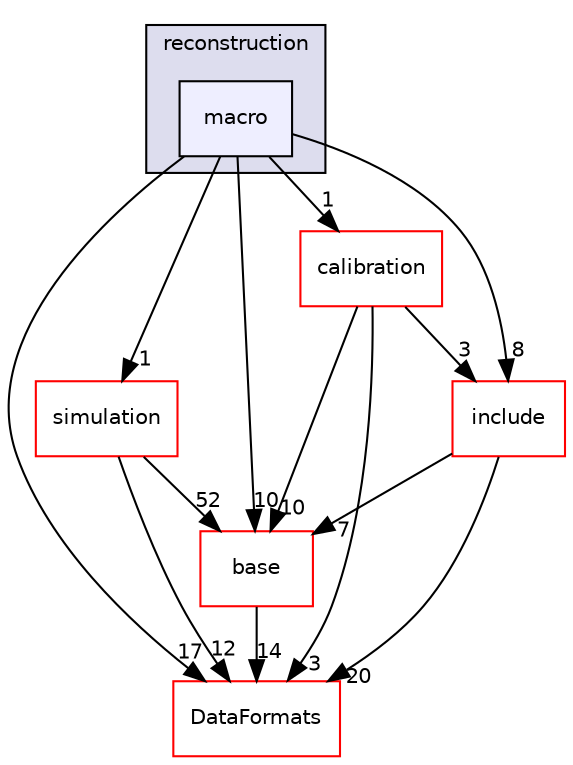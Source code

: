 digraph "/home/travis/build/AliceO2Group/AliceO2/Detectors/TPC/reconstruction/macro" {
  bgcolor=transparent;
  compound=true
  node [ fontsize="10", fontname="Helvetica"];
  edge [ labelfontsize="10", labelfontname="Helvetica"];
  subgraph clusterdir_a5de047958dd458e809773c6ffaa8478 {
    graph [ bgcolor="#ddddee", pencolor="black", label="reconstruction" fontname="Helvetica", fontsize="10", URL="dir_a5de047958dd458e809773c6ffaa8478.html"]
  dir_4cbbc7f21c16d130545e15f2205651b3 [shape=box, label="macro", style="filled", fillcolor="#eeeeff", pencolor="black", URL="dir_4cbbc7f21c16d130545e15f2205651b3.html"];
  }
  dir_7f309bec8670bb3fb666e7e061b24659 [shape=box label="simulation" color="red" URL="dir_7f309bec8670bb3fb666e7e061b24659.html"];
  dir_4995562033b321477cfe3c34a14a5189 [shape=box label="calibration" color="red" URL="dir_4995562033b321477cfe3c34a14a5189.html"];
  dir_677b030cc750909e4cd27413873678d8 [shape=box label="base" color="red" URL="dir_677b030cc750909e4cd27413873678d8.html"];
  dir_396d171119822f66a36fe1ebf998d1a3 [shape=box label="include" color="red" URL="dir_396d171119822f66a36fe1ebf998d1a3.html"];
  dir_2171f7ec022c5423887b07c69b2f5b48 [shape=box label="DataFormats" color="red" URL="dir_2171f7ec022c5423887b07c69b2f5b48.html"];
  dir_7f309bec8670bb3fb666e7e061b24659->dir_677b030cc750909e4cd27413873678d8 [headlabel="52", labeldistance=1.5 headhref="dir_000191_000231.html"];
  dir_7f309bec8670bb3fb666e7e061b24659->dir_2171f7ec022c5423887b07c69b2f5b48 [headlabel="12", labeldistance=1.5 headhref="dir_000191_000054.html"];
  dir_4995562033b321477cfe3c34a14a5189->dir_677b030cc750909e4cd27413873678d8 [headlabel="10", labeldistance=1.5 headhref="dir_000365_000231.html"];
  dir_4995562033b321477cfe3c34a14a5189->dir_396d171119822f66a36fe1ebf998d1a3 [headlabel="3", labeldistance=1.5 headhref="dir_000365_000280.html"];
  dir_4995562033b321477cfe3c34a14a5189->dir_2171f7ec022c5423887b07c69b2f5b48 [headlabel="3", labeldistance=1.5 headhref="dir_000365_000054.html"];
  dir_677b030cc750909e4cd27413873678d8->dir_2171f7ec022c5423887b07c69b2f5b48 [headlabel="14", labeldistance=1.5 headhref="dir_000231_000054.html"];
  dir_396d171119822f66a36fe1ebf998d1a3->dir_677b030cc750909e4cd27413873678d8 [headlabel="7", labeldistance=1.5 headhref="dir_000280_000231.html"];
  dir_396d171119822f66a36fe1ebf998d1a3->dir_2171f7ec022c5423887b07c69b2f5b48 [headlabel="20", labeldistance=1.5 headhref="dir_000280_000054.html"];
  dir_4cbbc7f21c16d130545e15f2205651b3->dir_7f309bec8670bb3fb666e7e061b24659 [headlabel="1", labeldistance=1.5 headhref="dir_000376_000191.html"];
  dir_4cbbc7f21c16d130545e15f2205651b3->dir_4995562033b321477cfe3c34a14a5189 [headlabel="1", labeldistance=1.5 headhref="dir_000376_000365.html"];
  dir_4cbbc7f21c16d130545e15f2205651b3->dir_677b030cc750909e4cd27413873678d8 [headlabel="10", labeldistance=1.5 headhref="dir_000376_000231.html"];
  dir_4cbbc7f21c16d130545e15f2205651b3->dir_396d171119822f66a36fe1ebf998d1a3 [headlabel="8", labeldistance=1.5 headhref="dir_000376_000280.html"];
  dir_4cbbc7f21c16d130545e15f2205651b3->dir_2171f7ec022c5423887b07c69b2f5b48 [headlabel="17", labeldistance=1.5 headhref="dir_000376_000054.html"];
}
